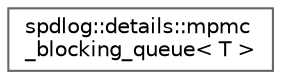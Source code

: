 digraph "类继承关系图"
{
 // LATEX_PDF_SIZE
  bgcolor="transparent";
  edge [fontname=Helvetica,fontsize=10,labelfontname=Helvetica,labelfontsize=10];
  node [fontname=Helvetica,fontsize=10,shape=box,height=0.2,width=0.4];
  rankdir="LR";
  Node0 [id="Node000000",label="spdlog::details::mpmc\l_blocking_queue\< T \>",height=0.2,width=0.4,color="grey40", fillcolor="white", style="filled",URL="$classspdlog_1_1details_1_1mpmc__blocking__queue.html",tooltip=" "];
}
